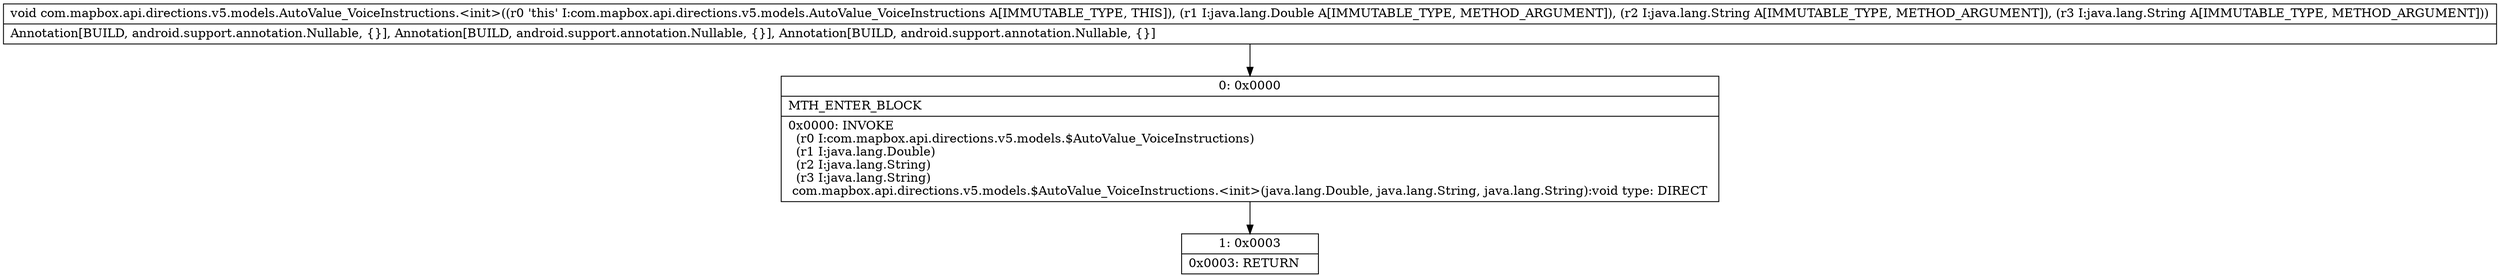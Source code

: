 digraph "CFG forcom.mapbox.api.directions.v5.models.AutoValue_VoiceInstructions.\<init\>(Ljava\/lang\/Double;Ljava\/lang\/String;Ljava\/lang\/String;)V" {
Node_0 [shape=record,label="{0\:\ 0x0000|MTH_ENTER_BLOCK\l|0x0000: INVOKE  \l  (r0 I:com.mapbox.api.directions.v5.models.$AutoValue_VoiceInstructions)\l  (r1 I:java.lang.Double)\l  (r2 I:java.lang.String)\l  (r3 I:java.lang.String)\l com.mapbox.api.directions.v5.models.$AutoValue_VoiceInstructions.\<init\>(java.lang.Double, java.lang.String, java.lang.String):void type: DIRECT \l}"];
Node_1 [shape=record,label="{1\:\ 0x0003|0x0003: RETURN   \l}"];
MethodNode[shape=record,label="{void com.mapbox.api.directions.v5.models.AutoValue_VoiceInstructions.\<init\>((r0 'this' I:com.mapbox.api.directions.v5.models.AutoValue_VoiceInstructions A[IMMUTABLE_TYPE, THIS]), (r1 I:java.lang.Double A[IMMUTABLE_TYPE, METHOD_ARGUMENT]), (r2 I:java.lang.String A[IMMUTABLE_TYPE, METHOD_ARGUMENT]), (r3 I:java.lang.String A[IMMUTABLE_TYPE, METHOD_ARGUMENT]))  | Annotation[BUILD, android.support.annotation.Nullable, \{\}], Annotation[BUILD, android.support.annotation.Nullable, \{\}], Annotation[BUILD, android.support.annotation.Nullable, \{\}]\l}"];
MethodNode -> Node_0;
Node_0 -> Node_1;
}

